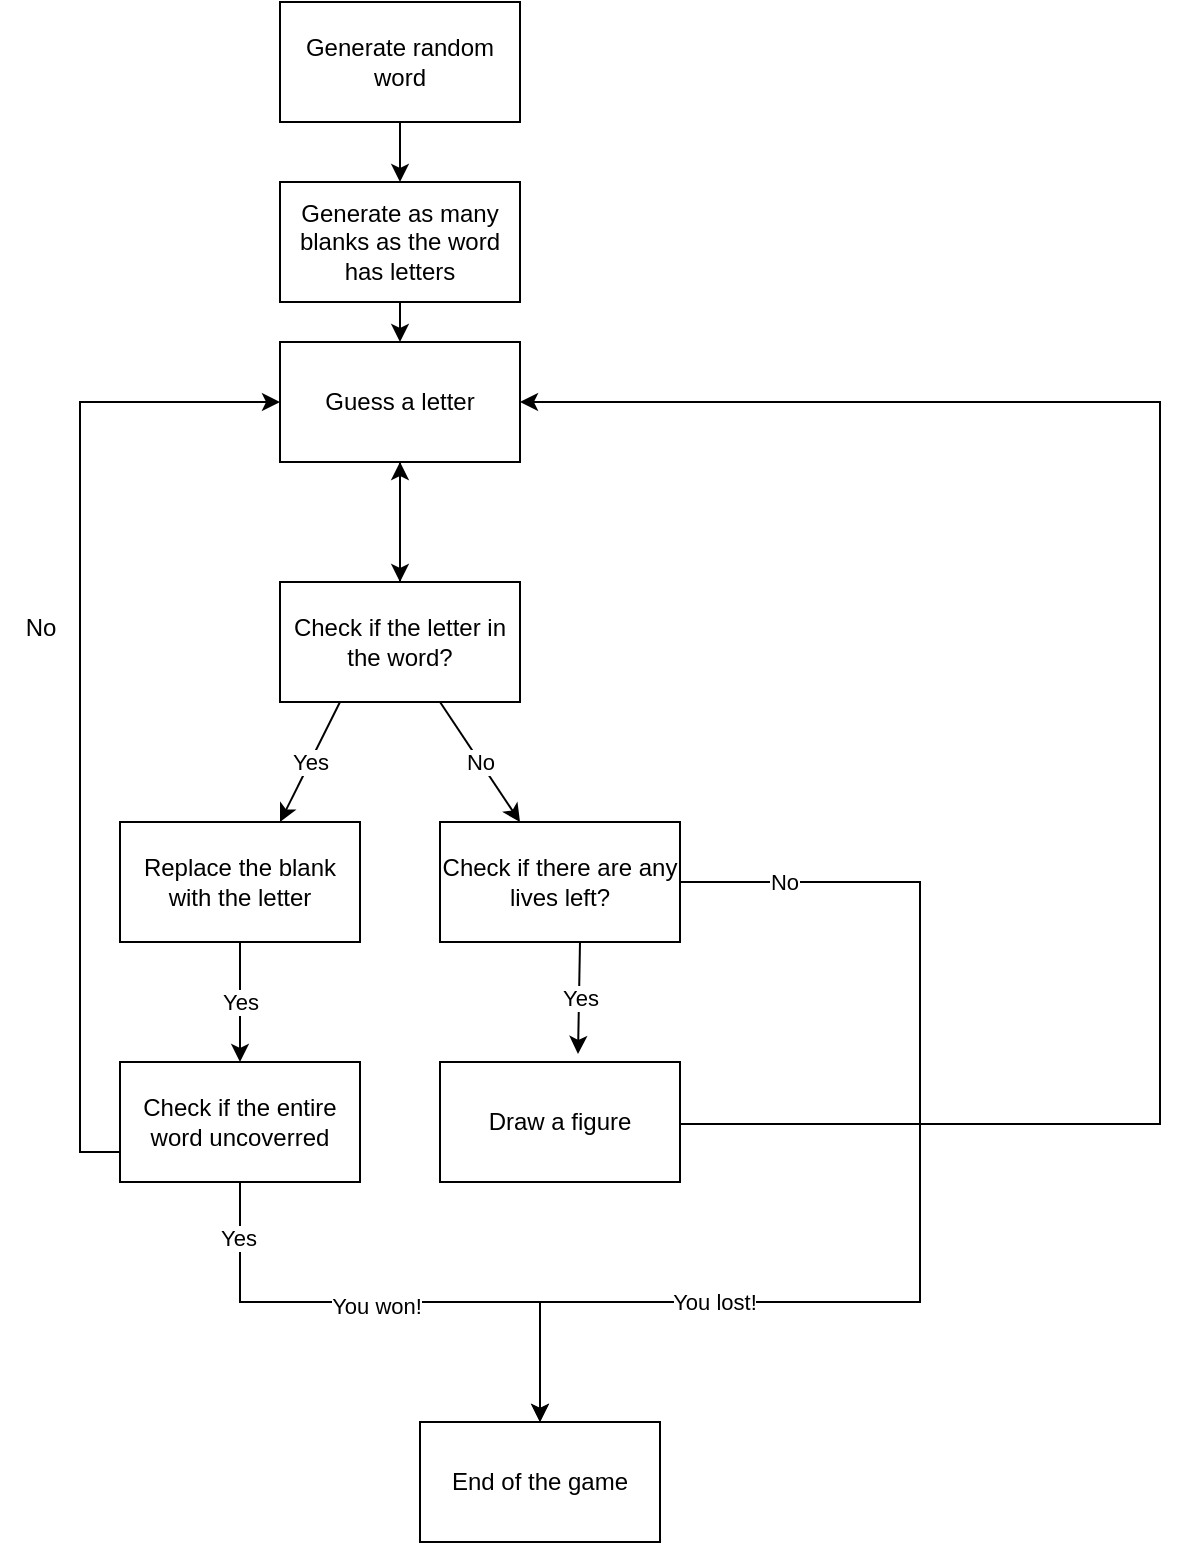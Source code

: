 <mxfile version="22.1.11" type="github">
  <diagram name="Page-1" id="UwA9kkwzvts-CEnSy01a">
    <mxGraphModel dx="699" dy="1866" grid="1" gridSize="10" guides="1" tooltips="1" connect="1" arrows="1" fold="1" page="1" pageScale="1" pageWidth="850" pageHeight="1100" math="0" shadow="0">
      <root>
        <mxCell id="0" />
        <mxCell id="1" parent="0" />
        <mxCell id="Swpq0V5sXKugDDHcBO7T-1" value="Guess a letter" style="rounded=0;whiteSpace=wrap;html=1;" parent="1" vertex="1">
          <mxGeometry x="240" y="210" width="120" height="60" as="geometry" />
        </mxCell>
        <mxCell id="Swpq0V5sXKugDDHcBO7T-4" value="" style="endArrow=classic;html=1;rounded=0;exitX=0.5;exitY=1;exitDx=0;exitDy=0;" parent="1" source="Swpq0V5sXKugDDHcBO7T-1" edge="1">
          <mxGeometry relative="1" as="geometry">
            <mxPoint x="360" y="380" as="sourcePoint" />
            <mxPoint x="300" y="330" as="targetPoint" />
          </mxGeometry>
        </mxCell>
        <mxCell id="Swpq0V5sXKugDDHcBO7T-8" value="" style="edgeStyle=orthogonalEdgeStyle;rounded=0;orthogonalLoop=1;jettySize=auto;html=1;" parent="1" source="Swpq0V5sXKugDDHcBO7T-6" target="Swpq0V5sXKugDDHcBO7T-1" edge="1">
          <mxGeometry relative="1" as="geometry" />
        </mxCell>
        <mxCell id="Swpq0V5sXKugDDHcBO7T-6" value="Check if the letter in the word?" style="rounded=0;whiteSpace=wrap;html=1;" parent="1" vertex="1">
          <mxGeometry x="240" y="330" width="120" height="60" as="geometry" />
        </mxCell>
        <mxCell id="Swpq0V5sXKugDDHcBO7T-10" value="" style="endArrow=classic;html=1;rounded=0;exitX=0.25;exitY=1;exitDx=0;exitDy=0;" parent="1" source="Swpq0V5sXKugDDHcBO7T-6" edge="1">
          <mxGeometry relative="1" as="geometry">
            <mxPoint x="250" y="460" as="sourcePoint" />
            <mxPoint x="240" y="450" as="targetPoint" />
          </mxGeometry>
        </mxCell>
        <mxCell id="Swpq0V5sXKugDDHcBO7T-11" value="Yes&lt;br&gt;" style="edgeLabel;resizable=0;html=1;align=center;verticalAlign=middle;" parent="Swpq0V5sXKugDDHcBO7T-10" connectable="0" vertex="1">
          <mxGeometry relative="1" as="geometry" />
        </mxCell>
        <mxCell id="Swpq0V5sXKugDDHcBO7T-14" value="" style="endArrow=classic;html=1;rounded=0;exitX=0.25;exitY=1;exitDx=0;exitDy=0;" parent="1" edge="1">
          <mxGeometry relative="1" as="geometry">
            <mxPoint x="320" y="390" as="sourcePoint" />
            <mxPoint x="360" y="450" as="targetPoint" />
          </mxGeometry>
        </mxCell>
        <mxCell id="Swpq0V5sXKugDDHcBO7T-15" value="No&lt;br&gt;" style="edgeLabel;resizable=0;html=1;align=center;verticalAlign=middle;" parent="Swpq0V5sXKugDDHcBO7T-14" connectable="0" vertex="1">
          <mxGeometry relative="1" as="geometry" />
        </mxCell>
        <mxCell id="pGj__D-RnTbgJRV-CKXR-7" style="edgeStyle=orthogonalEdgeStyle;rounded=0;orthogonalLoop=1;jettySize=auto;html=1;exitX=0;exitY=0.75;exitDx=0;exitDy=0;entryX=0;entryY=0.5;entryDx=0;entryDy=0;" edge="1" parent="1" source="pGj__D-RnTbgJRV-CKXR-1" target="Swpq0V5sXKugDDHcBO7T-1">
          <mxGeometry relative="1" as="geometry" />
        </mxCell>
        <mxCell id="pGj__D-RnTbgJRV-CKXR-29" style="edgeStyle=orthogonalEdgeStyle;rounded=0;orthogonalLoop=1;jettySize=auto;html=1;exitX=0.5;exitY=1;exitDx=0;exitDy=0;entryX=0.5;entryY=0;entryDx=0;entryDy=0;" edge="1" parent="1" source="pGj__D-RnTbgJRV-CKXR-1" target="pGj__D-RnTbgJRV-CKXR-4">
          <mxGeometry relative="1" as="geometry" />
        </mxCell>
        <mxCell id="pGj__D-RnTbgJRV-CKXR-30" value="You won!&lt;br&gt;" style="edgeLabel;html=1;align=center;verticalAlign=middle;resizable=0;points=[];" vertex="1" connectable="0" parent="pGj__D-RnTbgJRV-CKXR-29">
          <mxGeometry x="-0.052" y="-2" relative="1" as="geometry">
            <mxPoint as="offset" />
          </mxGeometry>
        </mxCell>
        <mxCell id="pGj__D-RnTbgJRV-CKXR-33" value="Yes" style="edgeLabel;html=1;align=center;verticalAlign=middle;resizable=0;points=[];" vertex="1" connectable="0" parent="pGj__D-RnTbgJRV-CKXR-29">
          <mxGeometry x="-0.796" y="-1" relative="1" as="geometry">
            <mxPoint as="offset" />
          </mxGeometry>
        </mxCell>
        <mxCell id="pGj__D-RnTbgJRV-CKXR-1" value="Check if the entire word uncoverred" style="rounded=0;whiteSpace=wrap;html=1;" vertex="1" parent="1">
          <mxGeometry x="160" y="570" width="120" height="60" as="geometry" />
        </mxCell>
        <mxCell id="pGj__D-RnTbgJRV-CKXR-2" value="" style="endArrow=classic;html=1;rounded=0;exitX=0.25;exitY=1;exitDx=0;exitDy=0;entryX=0.5;entryY=0;entryDx=0;entryDy=0;" edge="1" parent="1" target="pGj__D-RnTbgJRV-CKXR-1">
          <mxGeometry relative="1" as="geometry">
            <mxPoint x="220" y="510" as="sourcePoint" />
            <mxPoint x="220" y="570" as="targetPoint" />
          </mxGeometry>
        </mxCell>
        <mxCell id="pGj__D-RnTbgJRV-CKXR-3" value="Yes&lt;br&gt;" style="edgeLabel;resizable=0;html=1;align=center;verticalAlign=middle;" connectable="0" vertex="1" parent="pGj__D-RnTbgJRV-CKXR-2">
          <mxGeometry relative="1" as="geometry" />
        </mxCell>
        <mxCell id="pGj__D-RnTbgJRV-CKXR-4" value="End of the game" style="rounded=0;whiteSpace=wrap;html=1;" vertex="1" parent="1">
          <mxGeometry x="310" y="750" width="120" height="60" as="geometry" />
        </mxCell>
        <mxCell id="pGj__D-RnTbgJRV-CKXR-8" value="No" style="text;html=1;align=center;verticalAlign=middle;resizable=0;points=[];autosize=1;strokeColor=none;fillColor=none;" vertex="1" parent="1">
          <mxGeometry x="100" y="338" width="40" height="30" as="geometry" />
        </mxCell>
        <mxCell id="pGj__D-RnTbgJRV-CKXR-31" style="edgeStyle=orthogonalEdgeStyle;rounded=0;orthogonalLoop=1;jettySize=auto;html=1;exitX=1;exitY=0.5;exitDx=0;exitDy=0;entryX=0.5;entryY=0;entryDx=0;entryDy=0;" edge="1" parent="1" source="pGj__D-RnTbgJRV-CKXR-11" target="pGj__D-RnTbgJRV-CKXR-4">
          <mxGeometry relative="1" as="geometry">
            <Array as="points">
              <mxPoint x="560" y="480" />
              <mxPoint x="560" y="690" />
              <mxPoint x="370" y="690" />
            </Array>
          </mxGeometry>
        </mxCell>
        <mxCell id="pGj__D-RnTbgJRV-CKXR-32" value="You lost!&lt;br&gt;" style="edgeLabel;html=1;align=center;verticalAlign=middle;resizable=0;points=[];" vertex="1" connectable="0" parent="pGj__D-RnTbgJRV-CKXR-31">
          <mxGeometry x="0.496" relative="1" as="geometry">
            <mxPoint x="1" as="offset" />
          </mxGeometry>
        </mxCell>
        <mxCell id="pGj__D-RnTbgJRV-CKXR-34" value="No" style="edgeLabel;html=1;align=center;verticalAlign=middle;resizable=0;points=[];" vertex="1" connectable="0" parent="pGj__D-RnTbgJRV-CKXR-31">
          <mxGeometry x="-0.822" relative="1" as="geometry">
            <mxPoint as="offset" />
          </mxGeometry>
        </mxCell>
        <mxCell id="pGj__D-RnTbgJRV-CKXR-11" value="Check if there are any lives left?" style="rounded=0;whiteSpace=wrap;html=1;" vertex="1" parent="1">
          <mxGeometry x="320" y="450" width="120" height="60" as="geometry" />
        </mxCell>
        <mxCell id="pGj__D-RnTbgJRV-CKXR-12" value="" style="endArrow=classic;html=1;rounded=0;exitX=0.25;exitY=1;exitDx=0;exitDy=0;entryX=0.575;entryY=-0.067;entryDx=0;entryDy=0;entryPerimeter=0;" edge="1" parent="1" target="pGj__D-RnTbgJRV-CKXR-14">
          <mxGeometry relative="1" as="geometry">
            <mxPoint x="390" y="510" as="sourcePoint" />
            <mxPoint x="390" y="560" as="targetPoint" />
          </mxGeometry>
        </mxCell>
        <mxCell id="pGj__D-RnTbgJRV-CKXR-13" value="Yes&lt;br&gt;" style="edgeLabel;resizable=0;html=1;align=center;verticalAlign=middle;" connectable="0" vertex="1" parent="pGj__D-RnTbgJRV-CKXR-12">
          <mxGeometry relative="1" as="geometry" />
        </mxCell>
        <mxCell id="pGj__D-RnTbgJRV-CKXR-15" style="edgeStyle=orthogonalEdgeStyle;rounded=0;orthogonalLoop=1;jettySize=auto;html=1;entryX=1;entryY=0.5;entryDx=0;entryDy=0;" edge="1" parent="1" target="Swpq0V5sXKugDDHcBO7T-1">
          <mxGeometry relative="1" as="geometry">
            <mxPoint x="670" y="250" as="targetPoint" />
            <mxPoint x="430" y="600" as="sourcePoint" />
            <Array as="points">
              <mxPoint x="430" y="601" />
              <mxPoint x="680" y="601" />
              <mxPoint x="680" y="240" />
            </Array>
          </mxGeometry>
        </mxCell>
        <mxCell id="pGj__D-RnTbgJRV-CKXR-14" value="Draw a figure&lt;br&gt;" style="rounded=0;whiteSpace=wrap;html=1;" vertex="1" parent="1">
          <mxGeometry x="320" y="570" width="120" height="60" as="geometry" />
        </mxCell>
        <mxCell id="pGj__D-RnTbgJRV-CKXR-24" style="edgeStyle=orthogonalEdgeStyle;rounded=0;orthogonalLoop=1;jettySize=auto;html=1;exitX=0.5;exitY=1;exitDx=0;exitDy=0;entryX=0.5;entryY=0;entryDx=0;entryDy=0;" edge="1" parent="1" source="pGj__D-RnTbgJRV-CKXR-21" target="Swpq0V5sXKugDDHcBO7T-1">
          <mxGeometry relative="1" as="geometry" />
        </mxCell>
        <mxCell id="pGj__D-RnTbgJRV-CKXR-21" value="Generate as many blanks as the word has letters" style="rounded=0;whiteSpace=wrap;html=1;" vertex="1" parent="1">
          <mxGeometry x="240" y="130" width="120" height="60" as="geometry" />
        </mxCell>
        <mxCell id="pGj__D-RnTbgJRV-CKXR-23" style="edgeStyle=orthogonalEdgeStyle;rounded=0;orthogonalLoop=1;jettySize=auto;html=1;exitX=0.5;exitY=1;exitDx=0;exitDy=0;entryX=0.5;entryY=0;entryDx=0;entryDy=0;" edge="1" parent="1" source="pGj__D-RnTbgJRV-CKXR-22" target="pGj__D-RnTbgJRV-CKXR-21">
          <mxGeometry relative="1" as="geometry" />
        </mxCell>
        <mxCell id="pGj__D-RnTbgJRV-CKXR-22" value="Generate random word" style="rounded=0;whiteSpace=wrap;html=1;" vertex="1" parent="1">
          <mxGeometry x="240" y="40" width="120" height="60" as="geometry" />
        </mxCell>
        <mxCell id="pGj__D-RnTbgJRV-CKXR-25" value="Replace the blank with the letter" style="rounded=0;whiteSpace=wrap;html=1;" vertex="1" parent="1">
          <mxGeometry x="160" y="450" width="120" height="60" as="geometry" />
        </mxCell>
      </root>
    </mxGraphModel>
  </diagram>
</mxfile>
